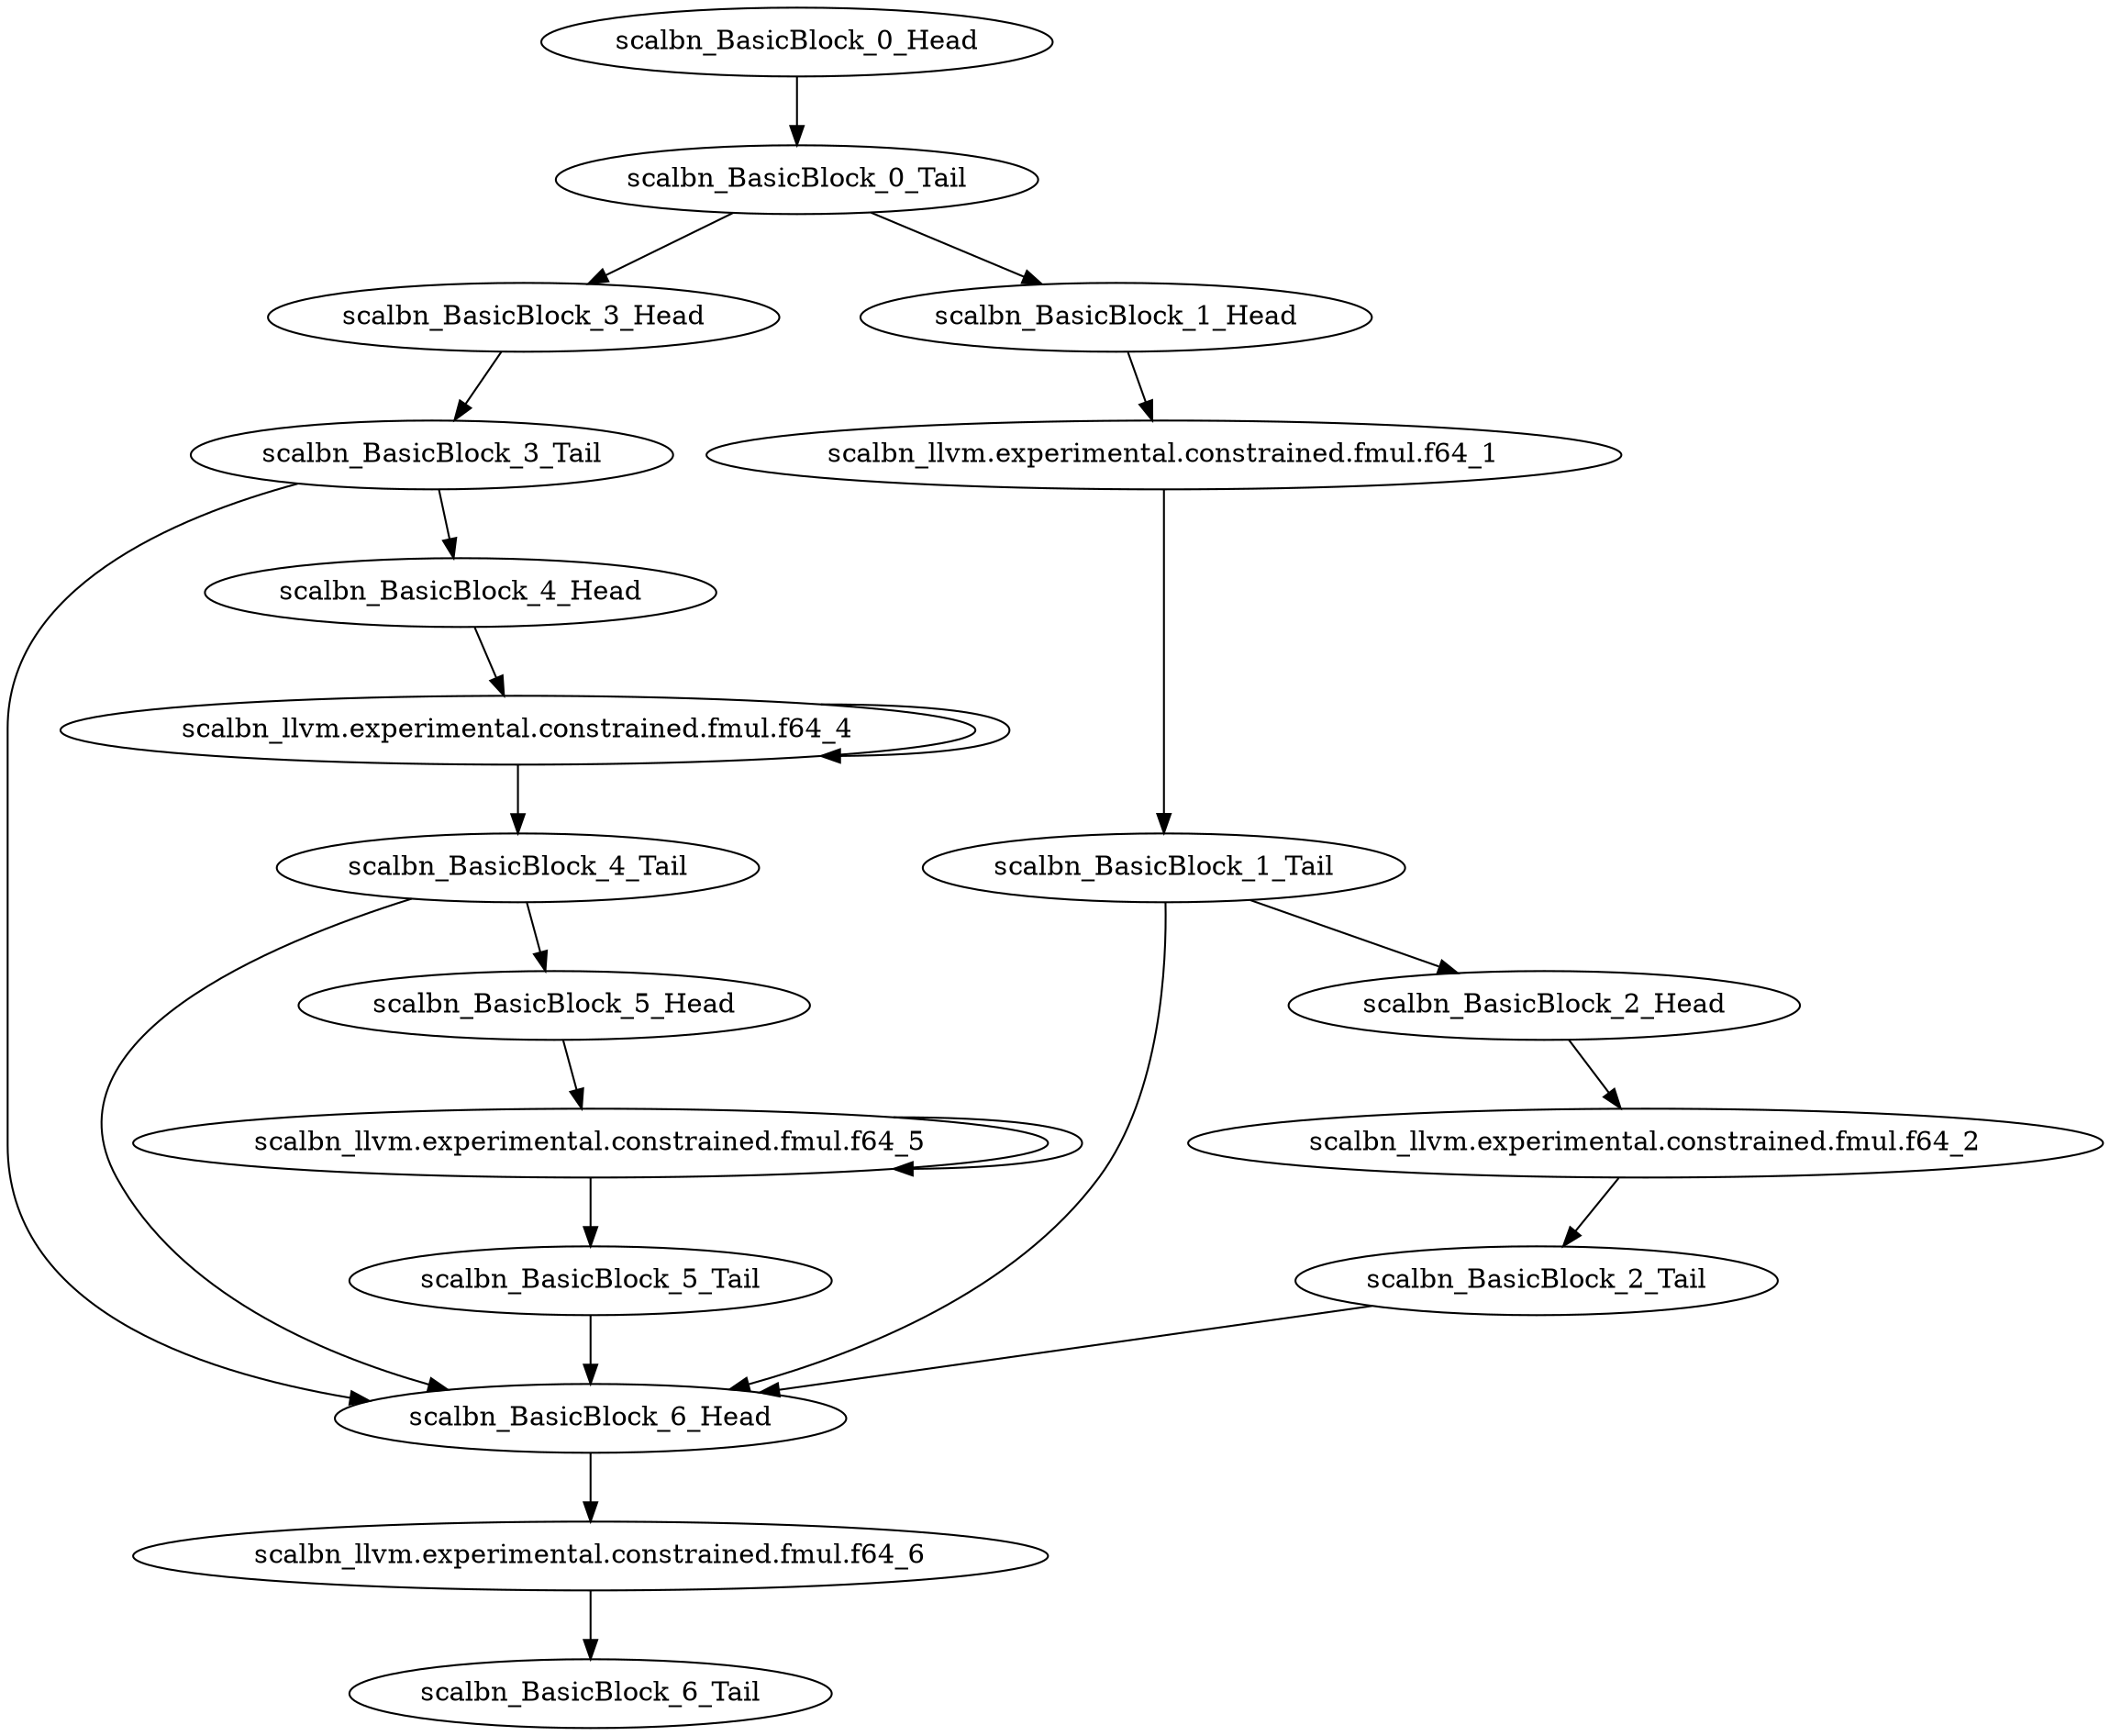 digraph G {
    "scalbn_BasicBlock_0_Tail" -> "scalbn_BasicBlock_3_Head"
    "scalbn_BasicBlock_0_Tail" -> "scalbn_BasicBlock_1_Head"
    "scalbn_BasicBlock_2_Tail" -> "scalbn_BasicBlock_6_Head"
    "scalbn_BasicBlock_0_Head" -> "scalbn_BasicBlock_0_Tail"
    "scalbn_BasicBlock_3_Tail" -> "scalbn_BasicBlock_6_Head"
    "scalbn_BasicBlock_3_Tail" -> "scalbn_BasicBlock_4_Head"
    "scalbn_BasicBlock_2_Head" -> "scalbn_llvm.experimental.constrained.fmul.f64_2"
    "scalbn_llvm.experimental.constrained.fmul.f64_1" -> "scalbn_BasicBlock_1_Tail"
    "scalbn_BasicBlock_4_Tail" -> "scalbn_BasicBlock_6_Head"
    "scalbn_BasicBlock_4_Tail" -> "scalbn_BasicBlock_5_Head"
    "scalbn_llvm.experimental.constrained.fmul.f64_6" -> "scalbn_BasicBlock_6_Tail"
    "scalbn_BasicBlock_6_Head" -> "scalbn_llvm.experimental.constrained.fmul.f64_6"
    "scalbn_BasicBlock_5_Tail" -> "scalbn_BasicBlock_6_Head"
    "scalbn_BasicBlock_4_Head" -> "scalbn_llvm.experimental.constrained.fmul.f64_4"
    "scalbn_llvm.experimental.constrained.fmul.f64_4" -> "scalbn_BasicBlock_4_Tail"
    "scalbn_llvm.experimental.constrained.fmul.f64_4" -> "scalbn_llvm.experimental.constrained.fmul.f64_4"
    "scalbn_BasicBlock_5_Head" -> "scalbn_llvm.experimental.constrained.fmul.f64_5"
    "scalbn_llvm.experimental.constrained.fmul.f64_2" -> "scalbn_BasicBlock_2_Tail"
    "scalbn_BasicBlock_1_Tail" -> "scalbn_BasicBlock_2_Head"
    "scalbn_BasicBlock_1_Tail" -> "scalbn_BasicBlock_6_Head"
    "scalbn_llvm.experimental.constrained.fmul.f64_5" -> "scalbn_BasicBlock_5_Tail"
    "scalbn_llvm.experimental.constrained.fmul.f64_5" -> "scalbn_llvm.experimental.constrained.fmul.f64_5"
    "scalbn_BasicBlock_3_Head" -> "scalbn_BasicBlock_3_Tail"
    "scalbn_BasicBlock_1_Head" -> "scalbn_llvm.experimental.constrained.fmul.f64_1"
}
